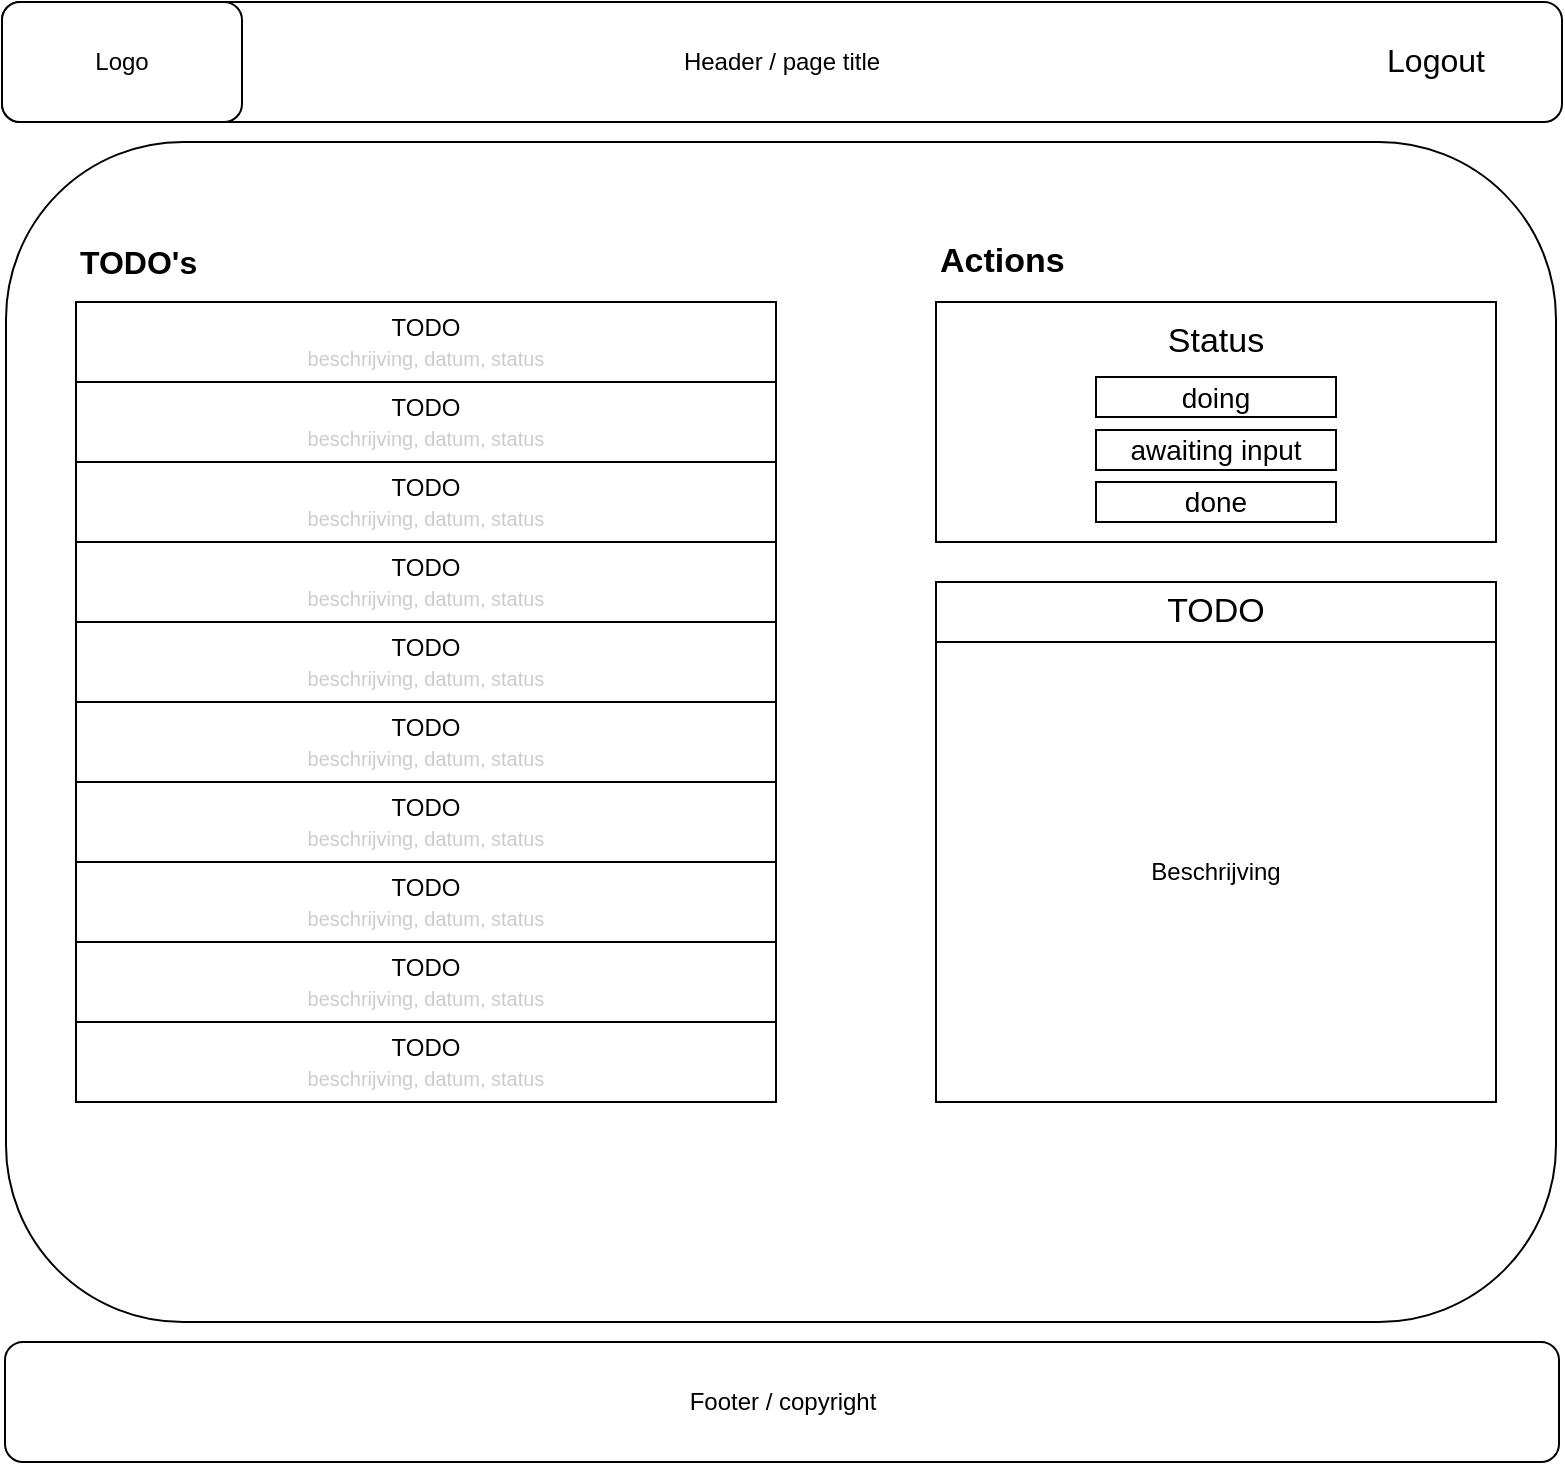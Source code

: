 <mxfile version="10.6.8" type="device"><diagram id="6_P3zEw1lcFy-CxTmmvz" name="Page-1"><mxGraphModel dx="914" dy="596" grid="1" gridSize="10" guides="1" tooltips="1" connect="1" arrows="1" fold="1" page="1" pageScale="1" pageWidth="827" pageHeight="1169" math="0" shadow="0"><root><mxCell id="0"/><mxCell id="1" parent="0"/><mxCell id="SW2021e6Q6jB_ChYrH0Y-1" value="Header / page title" style="rounded=1;whiteSpace=wrap;html=1;" vertex="1" parent="1"><mxGeometry x="23" y="20" width="780" height="60" as="geometry"/></mxCell><mxCell id="SW2021e6Q6jB_ChYrH0Y-2" value="" style="rounded=1;whiteSpace=wrap;html=1;spacing=2;" vertex="1" parent="1"><mxGeometry x="25" y="90" width="775" height="590" as="geometry"/></mxCell><mxCell id="SW2021e6Q6jB_ChYrH0Y-11" value="Logo" style="rounded=1;whiteSpace=wrap;html=1;" vertex="1" parent="1"><mxGeometry x="23" y="20" width="120" height="60" as="geometry"/></mxCell><mxCell id="SW2021e6Q6jB_ChYrH0Y-12" value="Footer / copyright&lt;br&gt;" style="rounded=1;whiteSpace=wrap;html=1;" vertex="1" parent="1"><mxGeometry x="24.5" y="690" width="777" height="60" as="geometry"/></mxCell><mxCell id="SW2021e6Q6jB_ChYrH0Y-18" value="" style="rounded=0;whiteSpace=wrap;html=1;shadow=0;glass=0;comic=0;align=center;" vertex="1" parent="1"><mxGeometry x="60" y="170" width="350" height="400" as="geometry"/></mxCell><mxCell id="SW2021e6Q6jB_ChYrH0Y-19" value="TODO&lt;br&gt;&lt;font color=&quot;#cccccc&quot; size=&quot;1&quot;&gt;beschrijving, datum, status&lt;/font&gt;&lt;br&gt;" style="rounded=0;whiteSpace=wrap;html=1;shadow=0;glass=0;comic=0;align=center;" vertex="1" parent="1"><mxGeometry x="60" y="170" width="350" height="40" as="geometry"/></mxCell><mxCell id="SW2021e6Q6jB_ChYrH0Y-40" value="" style="rounded=0;whiteSpace=wrap;html=1;shadow=0;glass=0;comic=0;align=center;" vertex="1" parent="1"><mxGeometry x="490" y="170" width="280" height="120" as="geometry"/></mxCell><mxCell id="SW2021e6Q6jB_ChYrH0Y-41" value="&lt;font style=&quot;font-size: 16px&quot;&gt;TODO's&lt;/font&gt;" style="text;html=1;strokeColor=none;fillColor=none;align=left;verticalAlign=middle;whiteSpace=wrap;rounded=0;shadow=0;glass=0;comic=0;fontStyle=1" vertex="1" parent="1"><mxGeometry x="60" y="140" width="95" height="20" as="geometry"/></mxCell><mxCell id="SW2021e6Q6jB_ChYrH0Y-51" value="&lt;b&gt;&lt;font style=&quot;font-size: 17px&quot;&gt;Actions&lt;/font&gt;&lt;/b&gt;" style="text;html=1;strokeColor=none;fillColor=none;align=left;verticalAlign=middle;whiteSpace=wrap;rounded=0;shadow=0;glass=0;comic=0;fontSize=17;" vertex="1" parent="1"><mxGeometry x="490" y="140" width="90" height="20" as="geometry"/></mxCell><mxCell id="SW2021e6Q6jB_ChYrH0Y-59" value="" style="rounded=0;whiteSpace=wrap;html=1;shadow=0;glass=0;comic=0;fontSize=17;align=center;" vertex="1" parent="1"><mxGeometry x="490" y="310" width="280" height="260" as="geometry"/></mxCell><mxCell id="SW2021e6Q6jB_ChYrH0Y-60" value="TODO" style="rounded=0;whiteSpace=wrap;html=1;shadow=0;glass=0;comic=0;fontSize=17;align=center;" vertex="1" parent="1"><mxGeometry x="490" y="310" width="280" height="30" as="geometry"/></mxCell><mxCell id="SW2021e6Q6jB_ChYrH0Y-114" value="Status" style="text;html=1;strokeColor=none;fillColor=none;align=center;verticalAlign=middle;whiteSpace=wrap;rounded=0;shadow=0;glass=0;comic=0;fontSize=17;" vertex="1" parent="1"><mxGeometry x="540" y="180" width="180" height="20" as="geometry"/></mxCell><mxCell id="SW2021e6Q6jB_ChYrH0Y-116" value="&lt;font style=&quot;font-size: 14px&quot;&gt;done&lt;/font&gt;" style="rounded=0;whiteSpace=wrap;html=1;shadow=0;glass=0;comic=0;fontSize=17;align=center;" vertex="1" parent="1"><mxGeometry x="570" y="260" width="120" height="20" as="geometry"/></mxCell><mxCell id="SW2021e6Q6jB_ChYrH0Y-117" value="&lt;font style=&quot;font-size: 14px&quot;&gt;doing&lt;/font&gt;" style="rounded=0;whiteSpace=wrap;html=1;shadow=0;glass=0;comic=0;fontSize=17;align=center;" vertex="1" parent="1"><mxGeometry x="570" y="207.5" width="120" height="20" as="geometry"/></mxCell><mxCell id="SW2021e6Q6jB_ChYrH0Y-118" value="Beschrijving&lt;br&gt;" style="rounded=0;whiteSpace=wrap;html=1;shadow=0;glass=0;comic=0;align=center;" vertex="1" parent="1"><mxGeometry x="490" y="340" width="280" height="230" as="geometry"/></mxCell><mxCell id="SW2021e6Q6jB_ChYrH0Y-125" value="&lt;font style=&quot;font-size: 16px&quot;&gt;Logout&lt;/font&gt;" style="text;html=1;strokeColor=none;fillColor=none;align=center;verticalAlign=middle;whiteSpace=wrap;rounded=0;shadow=0;glass=0;comic=0;fontSize=17;" vertex="1" parent="1"><mxGeometry x="710" y="40" width="60" height="20" as="geometry"/></mxCell><mxCell id="SW2021e6Q6jB_ChYrH0Y-146" value="TODO&lt;br&gt;&lt;font color=&quot;#cccccc&quot; size=&quot;1&quot;&gt;beschrijving, datum, status&lt;/font&gt;&lt;br&gt;" style="rounded=0;whiteSpace=wrap;html=1;shadow=0;glass=0;comic=0;align=center;" vertex="1" parent="1"><mxGeometry x="60" y="210" width="350" height="40" as="geometry"/></mxCell><mxCell id="SW2021e6Q6jB_ChYrH0Y-149" value="TODO&lt;br&gt;&lt;font color=&quot;#cccccc&quot; size=&quot;1&quot;&gt;beschrijving, datum, status&lt;/font&gt;&lt;br&gt;" style="rounded=0;whiteSpace=wrap;html=1;shadow=0;glass=0;comic=0;align=center;" vertex="1" parent="1"><mxGeometry x="60" y="250" width="350" height="40" as="geometry"/></mxCell><mxCell id="SW2021e6Q6jB_ChYrH0Y-150" value="TODO&lt;br&gt;&lt;font color=&quot;#cccccc&quot; size=&quot;1&quot;&gt;beschrijving, datum, status&lt;/font&gt;&lt;br&gt;" style="rounded=0;whiteSpace=wrap;html=1;shadow=0;glass=0;comic=0;align=center;" vertex="1" parent="1"><mxGeometry x="60" y="290" width="350" height="40" as="geometry"/></mxCell><mxCell id="SW2021e6Q6jB_ChYrH0Y-151" value="TODO&lt;br&gt;&lt;font color=&quot;#cccccc&quot; size=&quot;1&quot;&gt;beschrijving, datum, status&lt;/font&gt;&lt;br&gt;" style="rounded=0;whiteSpace=wrap;html=1;shadow=0;glass=0;comic=0;align=center;" vertex="1" parent="1"><mxGeometry x="60" y="330" width="350" height="40" as="geometry"/></mxCell><mxCell id="SW2021e6Q6jB_ChYrH0Y-152" value="TODO&lt;br&gt;&lt;font color=&quot;#cccccc&quot; size=&quot;1&quot;&gt;beschrijving, datum, status&lt;/font&gt;&lt;br&gt;" style="rounded=0;whiteSpace=wrap;html=1;shadow=0;glass=0;comic=0;align=center;" vertex="1" parent="1"><mxGeometry x="60" y="370" width="350" height="40" as="geometry"/></mxCell><mxCell id="SW2021e6Q6jB_ChYrH0Y-153" value="TODO&lt;br&gt;&lt;font color=&quot;#cccccc&quot; size=&quot;1&quot;&gt;beschrijving, datum, status&lt;/font&gt;&lt;br&gt;" style="rounded=0;whiteSpace=wrap;html=1;shadow=0;glass=0;comic=0;align=center;" vertex="1" parent="1"><mxGeometry x="60" y="410" width="350" height="40" as="geometry"/></mxCell><mxCell id="SW2021e6Q6jB_ChYrH0Y-154" value="TODO&lt;br&gt;&lt;font color=&quot;#cccccc&quot; size=&quot;1&quot;&gt;beschrijving, datum, status&lt;/font&gt;&lt;br&gt;" style="rounded=0;whiteSpace=wrap;html=1;shadow=0;glass=0;comic=0;align=center;" vertex="1" parent="1"><mxGeometry x="60" y="450" width="350" height="40" as="geometry"/></mxCell><mxCell id="SW2021e6Q6jB_ChYrH0Y-155" value="TODO&lt;br&gt;&lt;font color=&quot;#cccccc&quot; size=&quot;1&quot;&gt;beschrijving, datum, status&lt;/font&gt;&lt;br&gt;" style="rounded=0;whiteSpace=wrap;html=1;shadow=0;glass=0;comic=0;align=center;" vertex="1" parent="1"><mxGeometry x="60" y="490" width="350" height="40" as="geometry"/></mxCell><mxCell id="SW2021e6Q6jB_ChYrH0Y-156" value="TODO&lt;br&gt;&lt;font color=&quot;#cccccc&quot; size=&quot;1&quot;&gt;beschrijving, datum, status&lt;/font&gt;&lt;br&gt;" style="rounded=0;whiteSpace=wrap;html=1;shadow=0;glass=0;comic=0;align=center;" vertex="1" parent="1"><mxGeometry x="60" y="530" width="350" height="40" as="geometry"/></mxCell><mxCell id="SW2021e6Q6jB_ChYrH0Y-157" value="&lt;font style=&quot;font-size: 14px&quot;&gt;awaiting input&lt;/font&gt;" style="rounded=0;whiteSpace=wrap;html=1;shadow=0;glass=0;comic=0;fontSize=17;align=center;" vertex="1" parent="1"><mxGeometry x="570" y="234" width="120" height="20" as="geometry"/></mxCell></root></mxGraphModel></diagram></mxfile>
